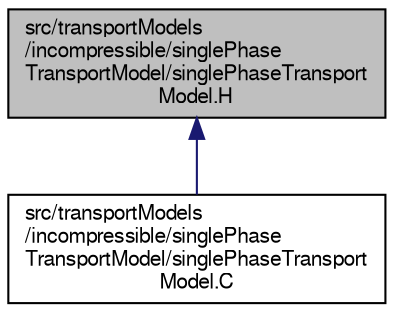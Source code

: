 digraph "src/transportModels/incompressible/singlePhaseTransportModel/singlePhaseTransportModel.H"
{
  bgcolor="transparent";
  edge [fontname="FreeSans",fontsize="10",labelfontname="FreeSans",labelfontsize="10"];
  node [fontname="FreeSans",fontsize="10",shape=record];
  Node1 [label="src/transportModels\l/incompressible/singlePhase\lTransportModel/singlePhaseTransport\lModel.H",height=0.2,width=0.4,color="black", fillcolor="grey75", style="filled" fontcolor="black"];
  Node1 -> Node2 [dir="back",color="midnightblue",fontsize="10",style="solid",fontname="FreeSans"];
  Node2 [label="src/transportModels\l/incompressible/singlePhase\lTransportModel/singlePhaseTransport\lModel.C",height=0.2,width=0.4,color="black",URL="$a09926.html"];
}
